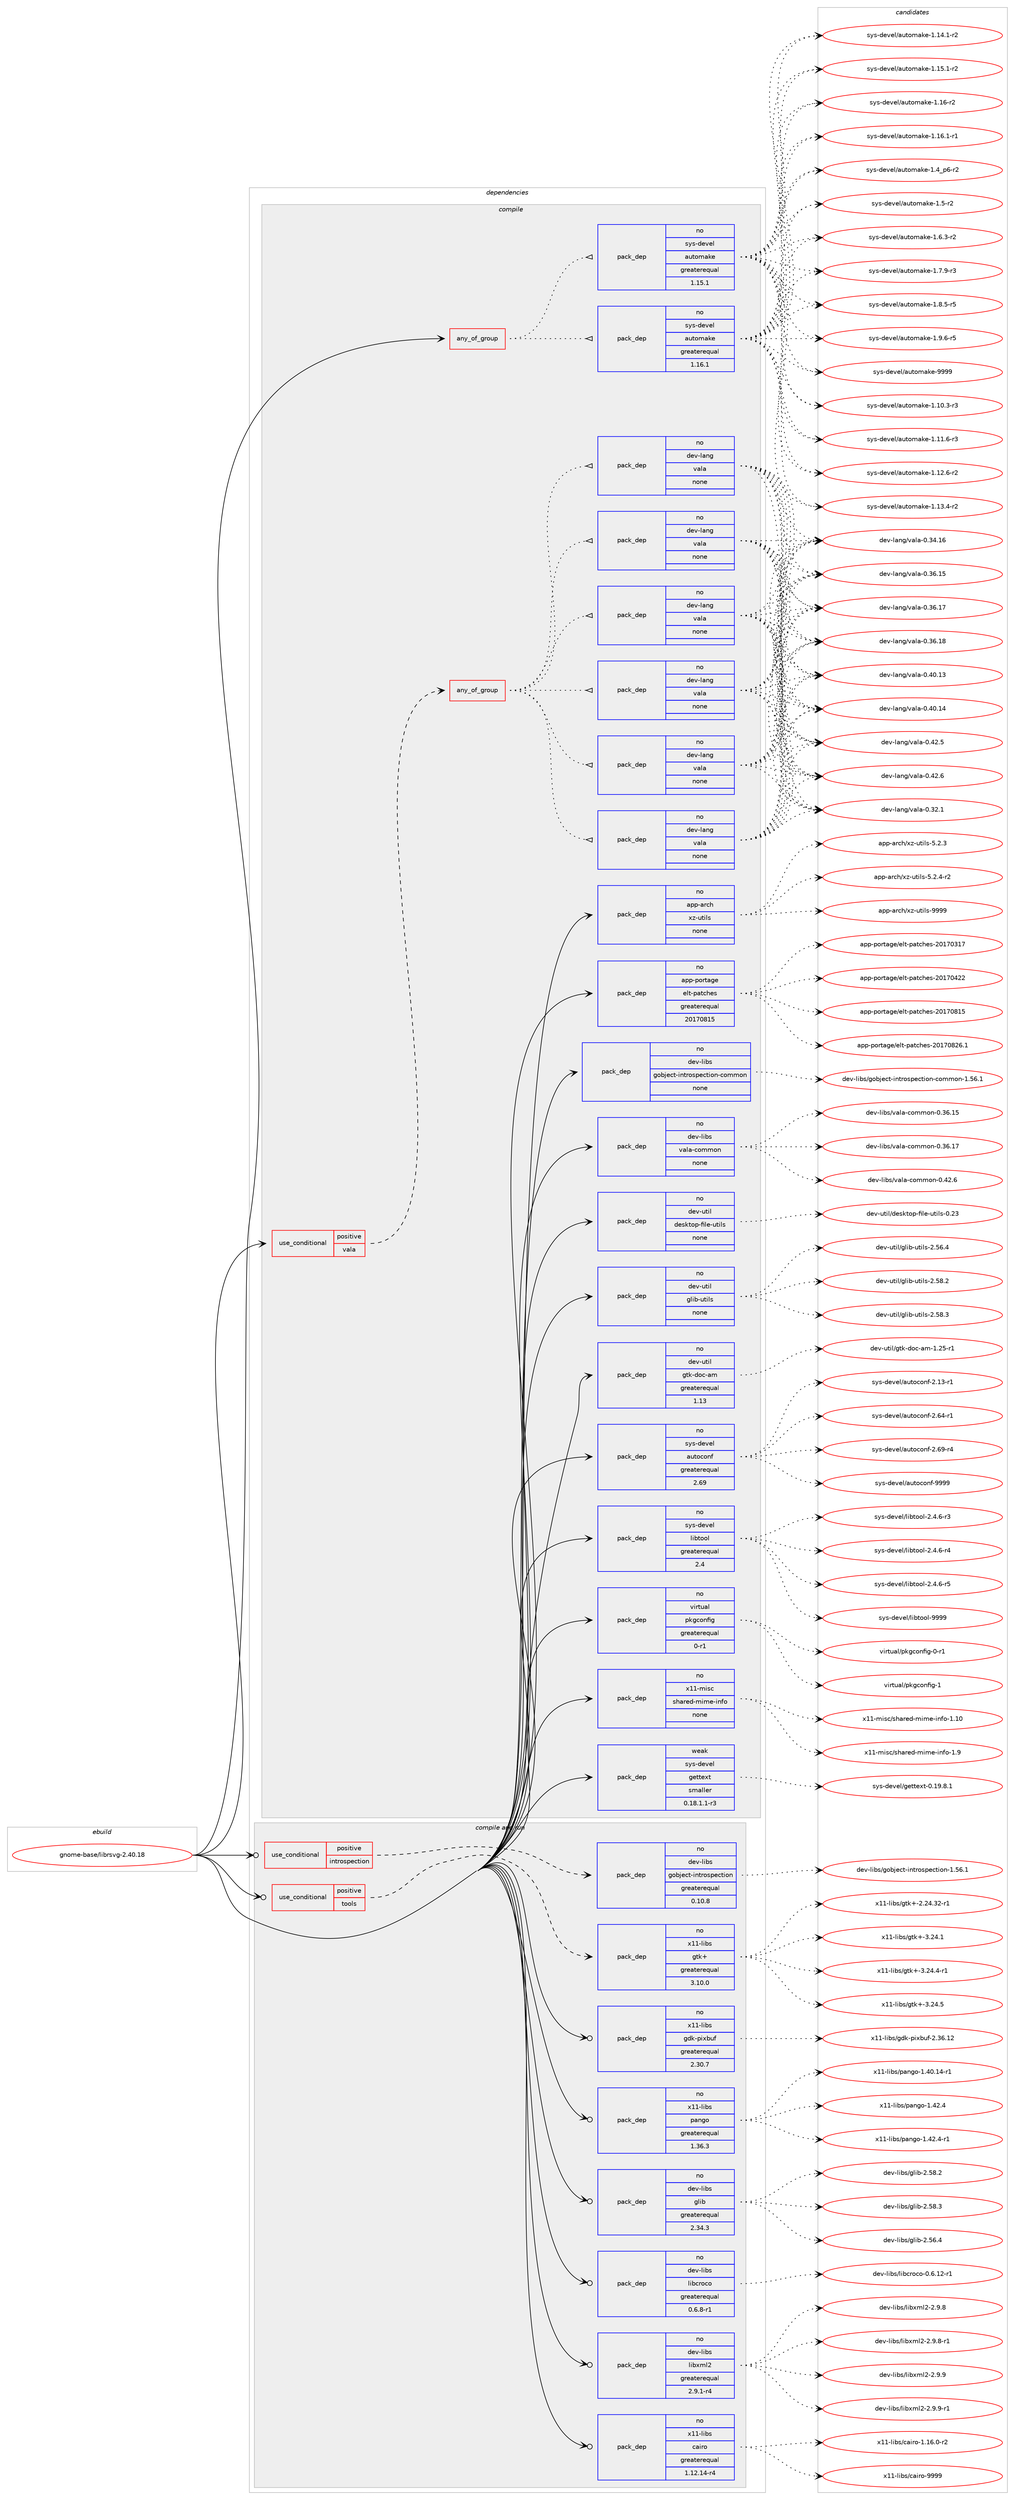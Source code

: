 digraph prolog {

# *************
# Graph options
# *************

newrank=true;
concentrate=true;
compound=true;
graph [rankdir=LR,fontname=Helvetica,fontsize=10,ranksep=1.5];#, ranksep=2.5, nodesep=0.2];
edge  [arrowhead=vee];
node  [fontname=Helvetica,fontsize=10];

# **********
# The ebuild
# **********

subgraph cluster_leftcol {
color=gray;
rank=same;
label=<<i>ebuild</i>>;
id [label="gnome-base/librsvg-2.40.18", color=red, width=4, href="../gnome-base/librsvg-2.40.18.svg"];
}

# ****************
# The dependencies
# ****************

subgraph cluster_midcol {
color=gray;
label=<<i>dependencies</i>>;
subgraph cluster_compile {
fillcolor="#eeeeee";
style=filled;
label=<<i>compile</i>>;
subgraph any23556 {
dependency1564795 [label=<<TABLE BORDER="0" CELLBORDER="1" CELLSPACING="0" CELLPADDING="4"><TR><TD CELLPADDING="10">any_of_group</TD></TR></TABLE>>, shape=none, color=red];subgraph pack1112927 {
dependency1564796 [label=<<TABLE BORDER="0" CELLBORDER="1" CELLSPACING="0" CELLPADDING="4" WIDTH="220"><TR><TD ROWSPAN="6" CELLPADDING="30">pack_dep</TD></TR><TR><TD WIDTH="110">no</TD></TR><TR><TD>sys-devel</TD></TR><TR><TD>automake</TD></TR><TR><TD>greaterequal</TD></TR><TR><TD>1.16.1</TD></TR></TABLE>>, shape=none, color=blue];
}
dependency1564795:e -> dependency1564796:w [weight=20,style="dotted",arrowhead="oinv"];
subgraph pack1112928 {
dependency1564797 [label=<<TABLE BORDER="0" CELLBORDER="1" CELLSPACING="0" CELLPADDING="4" WIDTH="220"><TR><TD ROWSPAN="6" CELLPADDING="30">pack_dep</TD></TR><TR><TD WIDTH="110">no</TD></TR><TR><TD>sys-devel</TD></TR><TR><TD>automake</TD></TR><TR><TD>greaterequal</TD></TR><TR><TD>1.15.1</TD></TR></TABLE>>, shape=none, color=blue];
}
dependency1564795:e -> dependency1564797:w [weight=20,style="dotted",arrowhead="oinv"];
}
id:e -> dependency1564795:w [weight=20,style="solid",arrowhead="vee"];
subgraph cond427700 {
dependency1564798 [label=<<TABLE BORDER="0" CELLBORDER="1" CELLSPACING="0" CELLPADDING="4"><TR><TD ROWSPAN="3" CELLPADDING="10">use_conditional</TD></TR><TR><TD>positive</TD></TR><TR><TD>vala</TD></TR></TABLE>>, shape=none, color=red];
subgraph any23557 {
dependency1564799 [label=<<TABLE BORDER="0" CELLBORDER="1" CELLSPACING="0" CELLPADDING="4"><TR><TD CELLPADDING="10">any_of_group</TD></TR></TABLE>>, shape=none, color=red];subgraph pack1112929 {
dependency1564800 [label=<<TABLE BORDER="0" CELLBORDER="1" CELLSPACING="0" CELLPADDING="4" WIDTH="220"><TR><TD ROWSPAN="6" CELLPADDING="30">pack_dep</TD></TR><TR><TD WIDTH="110">no</TD></TR><TR><TD>dev-lang</TD></TR><TR><TD>vala</TD></TR><TR><TD>none</TD></TR><TR><TD></TD></TR></TABLE>>, shape=none, color=blue];
}
dependency1564799:e -> dependency1564800:w [weight=20,style="dotted",arrowhead="oinv"];
subgraph pack1112930 {
dependency1564801 [label=<<TABLE BORDER="0" CELLBORDER="1" CELLSPACING="0" CELLPADDING="4" WIDTH="220"><TR><TD ROWSPAN="6" CELLPADDING="30">pack_dep</TD></TR><TR><TD WIDTH="110">no</TD></TR><TR><TD>dev-lang</TD></TR><TR><TD>vala</TD></TR><TR><TD>none</TD></TR><TR><TD></TD></TR></TABLE>>, shape=none, color=blue];
}
dependency1564799:e -> dependency1564801:w [weight=20,style="dotted",arrowhead="oinv"];
subgraph pack1112931 {
dependency1564802 [label=<<TABLE BORDER="0" CELLBORDER="1" CELLSPACING="0" CELLPADDING="4" WIDTH="220"><TR><TD ROWSPAN="6" CELLPADDING="30">pack_dep</TD></TR><TR><TD WIDTH="110">no</TD></TR><TR><TD>dev-lang</TD></TR><TR><TD>vala</TD></TR><TR><TD>none</TD></TR><TR><TD></TD></TR></TABLE>>, shape=none, color=blue];
}
dependency1564799:e -> dependency1564802:w [weight=20,style="dotted",arrowhead="oinv"];
subgraph pack1112932 {
dependency1564803 [label=<<TABLE BORDER="0" CELLBORDER="1" CELLSPACING="0" CELLPADDING="4" WIDTH="220"><TR><TD ROWSPAN="6" CELLPADDING="30">pack_dep</TD></TR><TR><TD WIDTH="110">no</TD></TR><TR><TD>dev-lang</TD></TR><TR><TD>vala</TD></TR><TR><TD>none</TD></TR><TR><TD></TD></TR></TABLE>>, shape=none, color=blue];
}
dependency1564799:e -> dependency1564803:w [weight=20,style="dotted",arrowhead="oinv"];
subgraph pack1112933 {
dependency1564804 [label=<<TABLE BORDER="0" CELLBORDER="1" CELLSPACING="0" CELLPADDING="4" WIDTH="220"><TR><TD ROWSPAN="6" CELLPADDING="30">pack_dep</TD></TR><TR><TD WIDTH="110">no</TD></TR><TR><TD>dev-lang</TD></TR><TR><TD>vala</TD></TR><TR><TD>none</TD></TR><TR><TD></TD></TR></TABLE>>, shape=none, color=blue];
}
dependency1564799:e -> dependency1564804:w [weight=20,style="dotted",arrowhead="oinv"];
subgraph pack1112934 {
dependency1564805 [label=<<TABLE BORDER="0" CELLBORDER="1" CELLSPACING="0" CELLPADDING="4" WIDTH="220"><TR><TD ROWSPAN="6" CELLPADDING="30">pack_dep</TD></TR><TR><TD WIDTH="110">no</TD></TR><TR><TD>dev-lang</TD></TR><TR><TD>vala</TD></TR><TR><TD>none</TD></TR><TR><TD></TD></TR></TABLE>>, shape=none, color=blue];
}
dependency1564799:e -> dependency1564805:w [weight=20,style="dotted",arrowhead="oinv"];
}
dependency1564798:e -> dependency1564799:w [weight=20,style="dashed",arrowhead="vee"];
}
id:e -> dependency1564798:w [weight=20,style="solid",arrowhead="vee"];
subgraph pack1112935 {
dependency1564806 [label=<<TABLE BORDER="0" CELLBORDER="1" CELLSPACING="0" CELLPADDING="4" WIDTH="220"><TR><TD ROWSPAN="6" CELLPADDING="30">pack_dep</TD></TR><TR><TD WIDTH="110">no</TD></TR><TR><TD>app-arch</TD></TR><TR><TD>xz-utils</TD></TR><TR><TD>none</TD></TR><TR><TD></TD></TR></TABLE>>, shape=none, color=blue];
}
id:e -> dependency1564806:w [weight=20,style="solid",arrowhead="vee"];
subgraph pack1112936 {
dependency1564807 [label=<<TABLE BORDER="0" CELLBORDER="1" CELLSPACING="0" CELLPADDING="4" WIDTH="220"><TR><TD ROWSPAN="6" CELLPADDING="30">pack_dep</TD></TR><TR><TD WIDTH="110">no</TD></TR><TR><TD>app-portage</TD></TR><TR><TD>elt-patches</TD></TR><TR><TD>greaterequal</TD></TR><TR><TD>20170815</TD></TR></TABLE>>, shape=none, color=blue];
}
id:e -> dependency1564807:w [weight=20,style="solid",arrowhead="vee"];
subgraph pack1112937 {
dependency1564808 [label=<<TABLE BORDER="0" CELLBORDER="1" CELLSPACING="0" CELLPADDING="4" WIDTH="220"><TR><TD ROWSPAN="6" CELLPADDING="30">pack_dep</TD></TR><TR><TD WIDTH="110">no</TD></TR><TR><TD>dev-libs</TD></TR><TR><TD>gobject-introspection-common</TD></TR><TR><TD>none</TD></TR><TR><TD></TD></TR></TABLE>>, shape=none, color=blue];
}
id:e -> dependency1564808:w [weight=20,style="solid",arrowhead="vee"];
subgraph pack1112938 {
dependency1564809 [label=<<TABLE BORDER="0" CELLBORDER="1" CELLSPACING="0" CELLPADDING="4" WIDTH="220"><TR><TD ROWSPAN="6" CELLPADDING="30">pack_dep</TD></TR><TR><TD WIDTH="110">no</TD></TR><TR><TD>dev-libs</TD></TR><TR><TD>vala-common</TD></TR><TR><TD>none</TD></TR><TR><TD></TD></TR></TABLE>>, shape=none, color=blue];
}
id:e -> dependency1564809:w [weight=20,style="solid",arrowhead="vee"];
subgraph pack1112939 {
dependency1564810 [label=<<TABLE BORDER="0" CELLBORDER="1" CELLSPACING="0" CELLPADDING="4" WIDTH="220"><TR><TD ROWSPAN="6" CELLPADDING="30">pack_dep</TD></TR><TR><TD WIDTH="110">no</TD></TR><TR><TD>dev-util</TD></TR><TR><TD>desktop-file-utils</TD></TR><TR><TD>none</TD></TR><TR><TD></TD></TR></TABLE>>, shape=none, color=blue];
}
id:e -> dependency1564810:w [weight=20,style="solid",arrowhead="vee"];
subgraph pack1112940 {
dependency1564811 [label=<<TABLE BORDER="0" CELLBORDER="1" CELLSPACING="0" CELLPADDING="4" WIDTH="220"><TR><TD ROWSPAN="6" CELLPADDING="30">pack_dep</TD></TR><TR><TD WIDTH="110">no</TD></TR><TR><TD>dev-util</TD></TR><TR><TD>glib-utils</TD></TR><TR><TD>none</TD></TR><TR><TD></TD></TR></TABLE>>, shape=none, color=blue];
}
id:e -> dependency1564811:w [weight=20,style="solid",arrowhead="vee"];
subgraph pack1112941 {
dependency1564812 [label=<<TABLE BORDER="0" CELLBORDER="1" CELLSPACING="0" CELLPADDING="4" WIDTH="220"><TR><TD ROWSPAN="6" CELLPADDING="30">pack_dep</TD></TR><TR><TD WIDTH="110">no</TD></TR><TR><TD>dev-util</TD></TR><TR><TD>gtk-doc-am</TD></TR><TR><TD>greaterequal</TD></TR><TR><TD>1.13</TD></TR></TABLE>>, shape=none, color=blue];
}
id:e -> dependency1564812:w [weight=20,style="solid",arrowhead="vee"];
subgraph pack1112942 {
dependency1564813 [label=<<TABLE BORDER="0" CELLBORDER="1" CELLSPACING="0" CELLPADDING="4" WIDTH="220"><TR><TD ROWSPAN="6" CELLPADDING="30">pack_dep</TD></TR><TR><TD WIDTH="110">no</TD></TR><TR><TD>sys-devel</TD></TR><TR><TD>autoconf</TD></TR><TR><TD>greaterequal</TD></TR><TR><TD>2.69</TD></TR></TABLE>>, shape=none, color=blue];
}
id:e -> dependency1564813:w [weight=20,style="solid",arrowhead="vee"];
subgraph pack1112943 {
dependency1564814 [label=<<TABLE BORDER="0" CELLBORDER="1" CELLSPACING="0" CELLPADDING="4" WIDTH="220"><TR><TD ROWSPAN="6" CELLPADDING="30">pack_dep</TD></TR><TR><TD WIDTH="110">no</TD></TR><TR><TD>sys-devel</TD></TR><TR><TD>libtool</TD></TR><TR><TD>greaterequal</TD></TR><TR><TD>2.4</TD></TR></TABLE>>, shape=none, color=blue];
}
id:e -> dependency1564814:w [weight=20,style="solid",arrowhead="vee"];
subgraph pack1112944 {
dependency1564815 [label=<<TABLE BORDER="0" CELLBORDER="1" CELLSPACING="0" CELLPADDING="4" WIDTH="220"><TR><TD ROWSPAN="6" CELLPADDING="30">pack_dep</TD></TR><TR><TD WIDTH="110">no</TD></TR><TR><TD>virtual</TD></TR><TR><TD>pkgconfig</TD></TR><TR><TD>greaterequal</TD></TR><TR><TD>0-r1</TD></TR></TABLE>>, shape=none, color=blue];
}
id:e -> dependency1564815:w [weight=20,style="solid",arrowhead="vee"];
subgraph pack1112945 {
dependency1564816 [label=<<TABLE BORDER="0" CELLBORDER="1" CELLSPACING="0" CELLPADDING="4" WIDTH="220"><TR><TD ROWSPAN="6" CELLPADDING="30">pack_dep</TD></TR><TR><TD WIDTH="110">no</TD></TR><TR><TD>x11-misc</TD></TR><TR><TD>shared-mime-info</TD></TR><TR><TD>none</TD></TR><TR><TD></TD></TR></TABLE>>, shape=none, color=blue];
}
id:e -> dependency1564816:w [weight=20,style="solid",arrowhead="vee"];
subgraph pack1112946 {
dependency1564817 [label=<<TABLE BORDER="0" CELLBORDER="1" CELLSPACING="0" CELLPADDING="4" WIDTH="220"><TR><TD ROWSPAN="6" CELLPADDING="30">pack_dep</TD></TR><TR><TD WIDTH="110">weak</TD></TR><TR><TD>sys-devel</TD></TR><TR><TD>gettext</TD></TR><TR><TD>smaller</TD></TR><TR><TD>0.18.1.1-r3</TD></TR></TABLE>>, shape=none, color=blue];
}
id:e -> dependency1564817:w [weight=20,style="solid",arrowhead="vee"];
}
subgraph cluster_compileandrun {
fillcolor="#eeeeee";
style=filled;
label=<<i>compile and run</i>>;
subgraph cond427701 {
dependency1564818 [label=<<TABLE BORDER="0" CELLBORDER="1" CELLSPACING="0" CELLPADDING="4"><TR><TD ROWSPAN="3" CELLPADDING="10">use_conditional</TD></TR><TR><TD>positive</TD></TR><TR><TD>introspection</TD></TR></TABLE>>, shape=none, color=red];
subgraph pack1112947 {
dependency1564819 [label=<<TABLE BORDER="0" CELLBORDER="1" CELLSPACING="0" CELLPADDING="4" WIDTH="220"><TR><TD ROWSPAN="6" CELLPADDING="30">pack_dep</TD></TR><TR><TD WIDTH="110">no</TD></TR><TR><TD>dev-libs</TD></TR><TR><TD>gobject-introspection</TD></TR><TR><TD>greaterequal</TD></TR><TR><TD>0.10.8</TD></TR></TABLE>>, shape=none, color=blue];
}
dependency1564818:e -> dependency1564819:w [weight=20,style="dashed",arrowhead="vee"];
}
id:e -> dependency1564818:w [weight=20,style="solid",arrowhead="odotvee"];
subgraph cond427702 {
dependency1564820 [label=<<TABLE BORDER="0" CELLBORDER="1" CELLSPACING="0" CELLPADDING="4"><TR><TD ROWSPAN="3" CELLPADDING="10">use_conditional</TD></TR><TR><TD>positive</TD></TR><TR><TD>tools</TD></TR></TABLE>>, shape=none, color=red];
subgraph pack1112948 {
dependency1564821 [label=<<TABLE BORDER="0" CELLBORDER="1" CELLSPACING="0" CELLPADDING="4" WIDTH="220"><TR><TD ROWSPAN="6" CELLPADDING="30">pack_dep</TD></TR><TR><TD WIDTH="110">no</TD></TR><TR><TD>x11-libs</TD></TR><TR><TD>gtk+</TD></TR><TR><TD>greaterequal</TD></TR><TR><TD>3.10.0</TD></TR></TABLE>>, shape=none, color=blue];
}
dependency1564820:e -> dependency1564821:w [weight=20,style="dashed",arrowhead="vee"];
}
id:e -> dependency1564820:w [weight=20,style="solid",arrowhead="odotvee"];
subgraph pack1112949 {
dependency1564822 [label=<<TABLE BORDER="0" CELLBORDER="1" CELLSPACING="0" CELLPADDING="4" WIDTH="220"><TR><TD ROWSPAN="6" CELLPADDING="30">pack_dep</TD></TR><TR><TD WIDTH="110">no</TD></TR><TR><TD>dev-libs</TD></TR><TR><TD>glib</TD></TR><TR><TD>greaterequal</TD></TR><TR><TD>2.34.3</TD></TR></TABLE>>, shape=none, color=blue];
}
id:e -> dependency1564822:w [weight=20,style="solid",arrowhead="odotvee"];
subgraph pack1112950 {
dependency1564823 [label=<<TABLE BORDER="0" CELLBORDER="1" CELLSPACING="0" CELLPADDING="4" WIDTH="220"><TR><TD ROWSPAN="6" CELLPADDING="30">pack_dep</TD></TR><TR><TD WIDTH="110">no</TD></TR><TR><TD>dev-libs</TD></TR><TR><TD>libcroco</TD></TR><TR><TD>greaterequal</TD></TR><TR><TD>0.6.8-r1</TD></TR></TABLE>>, shape=none, color=blue];
}
id:e -> dependency1564823:w [weight=20,style="solid",arrowhead="odotvee"];
subgraph pack1112951 {
dependency1564824 [label=<<TABLE BORDER="0" CELLBORDER="1" CELLSPACING="0" CELLPADDING="4" WIDTH="220"><TR><TD ROWSPAN="6" CELLPADDING="30">pack_dep</TD></TR><TR><TD WIDTH="110">no</TD></TR><TR><TD>dev-libs</TD></TR><TR><TD>libxml2</TD></TR><TR><TD>greaterequal</TD></TR><TR><TD>2.9.1-r4</TD></TR></TABLE>>, shape=none, color=blue];
}
id:e -> dependency1564824:w [weight=20,style="solid",arrowhead="odotvee"];
subgraph pack1112952 {
dependency1564825 [label=<<TABLE BORDER="0" CELLBORDER="1" CELLSPACING="0" CELLPADDING="4" WIDTH="220"><TR><TD ROWSPAN="6" CELLPADDING="30">pack_dep</TD></TR><TR><TD WIDTH="110">no</TD></TR><TR><TD>x11-libs</TD></TR><TR><TD>cairo</TD></TR><TR><TD>greaterequal</TD></TR><TR><TD>1.12.14-r4</TD></TR></TABLE>>, shape=none, color=blue];
}
id:e -> dependency1564825:w [weight=20,style="solid",arrowhead="odotvee"];
subgraph pack1112953 {
dependency1564826 [label=<<TABLE BORDER="0" CELLBORDER="1" CELLSPACING="0" CELLPADDING="4" WIDTH="220"><TR><TD ROWSPAN="6" CELLPADDING="30">pack_dep</TD></TR><TR><TD WIDTH="110">no</TD></TR><TR><TD>x11-libs</TD></TR><TR><TD>gdk-pixbuf</TD></TR><TR><TD>greaterequal</TD></TR><TR><TD>2.30.7</TD></TR></TABLE>>, shape=none, color=blue];
}
id:e -> dependency1564826:w [weight=20,style="solid",arrowhead="odotvee"];
subgraph pack1112954 {
dependency1564827 [label=<<TABLE BORDER="0" CELLBORDER="1" CELLSPACING="0" CELLPADDING="4" WIDTH="220"><TR><TD ROWSPAN="6" CELLPADDING="30">pack_dep</TD></TR><TR><TD WIDTH="110">no</TD></TR><TR><TD>x11-libs</TD></TR><TR><TD>pango</TD></TR><TR><TD>greaterequal</TD></TR><TR><TD>1.36.3</TD></TR></TABLE>>, shape=none, color=blue];
}
id:e -> dependency1564827:w [weight=20,style="solid",arrowhead="odotvee"];
}
subgraph cluster_run {
fillcolor="#eeeeee";
style=filled;
label=<<i>run</i>>;
}
}

# **************
# The candidates
# **************

subgraph cluster_choices {
rank=same;
color=gray;
label=<<i>candidates</i>>;

subgraph choice1112927 {
color=black;
nodesep=1;
choice11512111545100101118101108479711711611110997107101454946494846514511451 [label="sys-devel/automake-1.10.3-r3", color=red, width=4,href="../sys-devel/automake-1.10.3-r3.svg"];
choice11512111545100101118101108479711711611110997107101454946494946544511451 [label="sys-devel/automake-1.11.6-r3", color=red, width=4,href="../sys-devel/automake-1.11.6-r3.svg"];
choice11512111545100101118101108479711711611110997107101454946495046544511450 [label="sys-devel/automake-1.12.6-r2", color=red, width=4,href="../sys-devel/automake-1.12.6-r2.svg"];
choice11512111545100101118101108479711711611110997107101454946495146524511450 [label="sys-devel/automake-1.13.4-r2", color=red, width=4,href="../sys-devel/automake-1.13.4-r2.svg"];
choice11512111545100101118101108479711711611110997107101454946495246494511450 [label="sys-devel/automake-1.14.1-r2", color=red, width=4,href="../sys-devel/automake-1.14.1-r2.svg"];
choice11512111545100101118101108479711711611110997107101454946495346494511450 [label="sys-devel/automake-1.15.1-r2", color=red, width=4,href="../sys-devel/automake-1.15.1-r2.svg"];
choice1151211154510010111810110847971171161111099710710145494649544511450 [label="sys-devel/automake-1.16-r2", color=red, width=4,href="../sys-devel/automake-1.16-r2.svg"];
choice11512111545100101118101108479711711611110997107101454946495446494511449 [label="sys-devel/automake-1.16.1-r1", color=red, width=4,href="../sys-devel/automake-1.16.1-r1.svg"];
choice115121115451001011181011084797117116111109971071014549465295112544511450 [label="sys-devel/automake-1.4_p6-r2", color=red, width=4,href="../sys-devel/automake-1.4_p6-r2.svg"];
choice11512111545100101118101108479711711611110997107101454946534511450 [label="sys-devel/automake-1.5-r2", color=red, width=4,href="../sys-devel/automake-1.5-r2.svg"];
choice115121115451001011181011084797117116111109971071014549465446514511450 [label="sys-devel/automake-1.6.3-r2", color=red, width=4,href="../sys-devel/automake-1.6.3-r2.svg"];
choice115121115451001011181011084797117116111109971071014549465546574511451 [label="sys-devel/automake-1.7.9-r3", color=red, width=4,href="../sys-devel/automake-1.7.9-r3.svg"];
choice115121115451001011181011084797117116111109971071014549465646534511453 [label="sys-devel/automake-1.8.5-r5", color=red, width=4,href="../sys-devel/automake-1.8.5-r5.svg"];
choice115121115451001011181011084797117116111109971071014549465746544511453 [label="sys-devel/automake-1.9.6-r5", color=red, width=4,href="../sys-devel/automake-1.9.6-r5.svg"];
choice115121115451001011181011084797117116111109971071014557575757 [label="sys-devel/automake-9999", color=red, width=4,href="../sys-devel/automake-9999.svg"];
dependency1564796:e -> choice11512111545100101118101108479711711611110997107101454946494846514511451:w [style=dotted,weight="100"];
dependency1564796:e -> choice11512111545100101118101108479711711611110997107101454946494946544511451:w [style=dotted,weight="100"];
dependency1564796:e -> choice11512111545100101118101108479711711611110997107101454946495046544511450:w [style=dotted,weight="100"];
dependency1564796:e -> choice11512111545100101118101108479711711611110997107101454946495146524511450:w [style=dotted,weight="100"];
dependency1564796:e -> choice11512111545100101118101108479711711611110997107101454946495246494511450:w [style=dotted,weight="100"];
dependency1564796:e -> choice11512111545100101118101108479711711611110997107101454946495346494511450:w [style=dotted,weight="100"];
dependency1564796:e -> choice1151211154510010111810110847971171161111099710710145494649544511450:w [style=dotted,weight="100"];
dependency1564796:e -> choice11512111545100101118101108479711711611110997107101454946495446494511449:w [style=dotted,weight="100"];
dependency1564796:e -> choice115121115451001011181011084797117116111109971071014549465295112544511450:w [style=dotted,weight="100"];
dependency1564796:e -> choice11512111545100101118101108479711711611110997107101454946534511450:w [style=dotted,weight="100"];
dependency1564796:e -> choice115121115451001011181011084797117116111109971071014549465446514511450:w [style=dotted,weight="100"];
dependency1564796:e -> choice115121115451001011181011084797117116111109971071014549465546574511451:w [style=dotted,weight="100"];
dependency1564796:e -> choice115121115451001011181011084797117116111109971071014549465646534511453:w [style=dotted,weight="100"];
dependency1564796:e -> choice115121115451001011181011084797117116111109971071014549465746544511453:w [style=dotted,weight="100"];
dependency1564796:e -> choice115121115451001011181011084797117116111109971071014557575757:w [style=dotted,weight="100"];
}
subgraph choice1112928 {
color=black;
nodesep=1;
choice11512111545100101118101108479711711611110997107101454946494846514511451 [label="sys-devel/automake-1.10.3-r3", color=red, width=4,href="../sys-devel/automake-1.10.3-r3.svg"];
choice11512111545100101118101108479711711611110997107101454946494946544511451 [label="sys-devel/automake-1.11.6-r3", color=red, width=4,href="../sys-devel/automake-1.11.6-r3.svg"];
choice11512111545100101118101108479711711611110997107101454946495046544511450 [label="sys-devel/automake-1.12.6-r2", color=red, width=4,href="../sys-devel/automake-1.12.6-r2.svg"];
choice11512111545100101118101108479711711611110997107101454946495146524511450 [label="sys-devel/automake-1.13.4-r2", color=red, width=4,href="../sys-devel/automake-1.13.4-r2.svg"];
choice11512111545100101118101108479711711611110997107101454946495246494511450 [label="sys-devel/automake-1.14.1-r2", color=red, width=4,href="../sys-devel/automake-1.14.1-r2.svg"];
choice11512111545100101118101108479711711611110997107101454946495346494511450 [label="sys-devel/automake-1.15.1-r2", color=red, width=4,href="../sys-devel/automake-1.15.1-r2.svg"];
choice1151211154510010111810110847971171161111099710710145494649544511450 [label="sys-devel/automake-1.16-r2", color=red, width=4,href="../sys-devel/automake-1.16-r2.svg"];
choice11512111545100101118101108479711711611110997107101454946495446494511449 [label="sys-devel/automake-1.16.1-r1", color=red, width=4,href="../sys-devel/automake-1.16.1-r1.svg"];
choice115121115451001011181011084797117116111109971071014549465295112544511450 [label="sys-devel/automake-1.4_p6-r2", color=red, width=4,href="../sys-devel/automake-1.4_p6-r2.svg"];
choice11512111545100101118101108479711711611110997107101454946534511450 [label="sys-devel/automake-1.5-r2", color=red, width=4,href="../sys-devel/automake-1.5-r2.svg"];
choice115121115451001011181011084797117116111109971071014549465446514511450 [label="sys-devel/automake-1.6.3-r2", color=red, width=4,href="../sys-devel/automake-1.6.3-r2.svg"];
choice115121115451001011181011084797117116111109971071014549465546574511451 [label="sys-devel/automake-1.7.9-r3", color=red, width=4,href="../sys-devel/automake-1.7.9-r3.svg"];
choice115121115451001011181011084797117116111109971071014549465646534511453 [label="sys-devel/automake-1.8.5-r5", color=red, width=4,href="../sys-devel/automake-1.8.5-r5.svg"];
choice115121115451001011181011084797117116111109971071014549465746544511453 [label="sys-devel/automake-1.9.6-r5", color=red, width=4,href="../sys-devel/automake-1.9.6-r5.svg"];
choice115121115451001011181011084797117116111109971071014557575757 [label="sys-devel/automake-9999", color=red, width=4,href="../sys-devel/automake-9999.svg"];
dependency1564797:e -> choice11512111545100101118101108479711711611110997107101454946494846514511451:w [style=dotted,weight="100"];
dependency1564797:e -> choice11512111545100101118101108479711711611110997107101454946494946544511451:w [style=dotted,weight="100"];
dependency1564797:e -> choice11512111545100101118101108479711711611110997107101454946495046544511450:w [style=dotted,weight="100"];
dependency1564797:e -> choice11512111545100101118101108479711711611110997107101454946495146524511450:w [style=dotted,weight="100"];
dependency1564797:e -> choice11512111545100101118101108479711711611110997107101454946495246494511450:w [style=dotted,weight="100"];
dependency1564797:e -> choice11512111545100101118101108479711711611110997107101454946495346494511450:w [style=dotted,weight="100"];
dependency1564797:e -> choice1151211154510010111810110847971171161111099710710145494649544511450:w [style=dotted,weight="100"];
dependency1564797:e -> choice11512111545100101118101108479711711611110997107101454946495446494511449:w [style=dotted,weight="100"];
dependency1564797:e -> choice115121115451001011181011084797117116111109971071014549465295112544511450:w [style=dotted,weight="100"];
dependency1564797:e -> choice11512111545100101118101108479711711611110997107101454946534511450:w [style=dotted,weight="100"];
dependency1564797:e -> choice115121115451001011181011084797117116111109971071014549465446514511450:w [style=dotted,weight="100"];
dependency1564797:e -> choice115121115451001011181011084797117116111109971071014549465546574511451:w [style=dotted,weight="100"];
dependency1564797:e -> choice115121115451001011181011084797117116111109971071014549465646534511453:w [style=dotted,weight="100"];
dependency1564797:e -> choice115121115451001011181011084797117116111109971071014549465746544511453:w [style=dotted,weight="100"];
dependency1564797:e -> choice115121115451001011181011084797117116111109971071014557575757:w [style=dotted,weight="100"];
}
subgraph choice1112929 {
color=black;
nodesep=1;
choice100101118451089711010347118971089745484651504649 [label="dev-lang/vala-0.32.1", color=red, width=4,href="../dev-lang/vala-0.32.1.svg"];
choice10010111845108971101034711897108974548465152464954 [label="dev-lang/vala-0.34.16", color=red, width=4,href="../dev-lang/vala-0.34.16.svg"];
choice10010111845108971101034711897108974548465154464953 [label="dev-lang/vala-0.36.15", color=red, width=4,href="../dev-lang/vala-0.36.15.svg"];
choice10010111845108971101034711897108974548465154464955 [label="dev-lang/vala-0.36.17", color=red, width=4,href="../dev-lang/vala-0.36.17.svg"];
choice10010111845108971101034711897108974548465154464956 [label="dev-lang/vala-0.36.18", color=red, width=4,href="../dev-lang/vala-0.36.18.svg"];
choice10010111845108971101034711897108974548465248464951 [label="dev-lang/vala-0.40.13", color=red, width=4,href="../dev-lang/vala-0.40.13.svg"];
choice10010111845108971101034711897108974548465248464952 [label="dev-lang/vala-0.40.14", color=red, width=4,href="../dev-lang/vala-0.40.14.svg"];
choice100101118451089711010347118971089745484652504653 [label="dev-lang/vala-0.42.5", color=red, width=4,href="../dev-lang/vala-0.42.5.svg"];
choice100101118451089711010347118971089745484652504654 [label="dev-lang/vala-0.42.6", color=red, width=4,href="../dev-lang/vala-0.42.6.svg"];
dependency1564800:e -> choice100101118451089711010347118971089745484651504649:w [style=dotted,weight="100"];
dependency1564800:e -> choice10010111845108971101034711897108974548465152464954:w [style=dotted,weight="100"];
dependency1564800:e -> choice10010111845108971101034711897108974548465154464953:w [style=dotted,weight="100"];
dependency1564800:e -> choice10010111845108971101034711897108974548465154464955:w [style=dotted,weight="100"];
dependency1564800:e -> choice10010111845108971101034711897108974548465154464956:w [style=dotted,weight="100"];
dependency1564800:e -> choice10010111845108971101034711897108974548465248464951:w [style=dotted,weight="100"];
dependency1564800:e -> choice10010111845108971101034711897108974548465248464952:w [style=dotted,weight="100"];
dependency1564800:e -> choice100101118451089711010347118971089745484652504653:w [style=dotted,weight="100"];
dependency1564800:e -> choice100101118451089711010347118971089745484652504654:w [style=dotted,weight="100"];
}
subgraph choice1112930 {
color=black;
nodesep=1;
choice100101118451089711010347118971089745484651504649 [label="dev-lang/vala-0.32.1", color=red, width=4,href="../dev-lang/vala-0.32.1.svg"];
choice10010111845108971101034711897108974548465152464954 [label="dev-lang/vala-0.34.16", color=red, width=4,href="../dev-lang/vala-0.34.16.svg"];
choice10010111845108971101034711897108974548465154464953 [label="dev-lang/vala-0.36.15", color=red, width=4,href="../dev-lang/vala-0.36.15.svg"];
choice10010111845108971101034711897108974548465154464955 [label="dev-lang/vala-0.36.17", color=red, width=4,href="../dev-lang/vala-0.36.17.svg"];
choice10010111845108971101034711897108974548465154464956 [label="dev-lang/vala-0.36.18", color=red, width=4,href="../dev-lang/vala-0.36.18.svg"];
choice10010111845108971101034711897108974548465248464951 [label="dev-lang/vala-0.40.13", color=red, width=4,href="../dev-lang/vala-0.40.13.svg"];
choice10010111845108971101034711897108974548465248464952 [label="dev-lang/vala-0.40.14", color=red, width=4,href="../dev-lang/vala-0.40.14.svg"];
choice100101118451089711010347118971089745484652504653 [label="dev-lang/vala-0.42.5", color=red, width=4,href="../dev-lang/vala-0.42.5.svg"];
choice100101118451089711010347118971089745484652504654 [label="dev-lang/vala-0.42.6", color=red, width=4,href="../dev-lang/vala-0.42.6.svg"];
dependency1564801:e -> choice100101118451089711010347118971089745484651504649:w [style=dotted,weight="100"];
dependency1564801:e -> choice10010111845108971101034711897108974548465152464954:w [style=dotted,weight="100"];
dependency1564801:e -> choice10010111845108971101034711897108974548465154464953:w [style=dotted,weight="100"];
dependency1564801:e -> choice10010111845108971101034711897108974548465154464955:w [style=dotted,weight="100"];
dependency1564801:e -> choice10010111845108971101034711897108974548465154464956:w [style=dotted,weight="100"];
dependency1564801:e -> choice10010111845108971101034711897108974548465248464951:w [style=dotted,weight="100"];
dependency1564801:e -> choice10010111845108971101034711897108974548465248464952:w [style=dotted,weight="100"];
dependency1564801:e -> choice100101118451089711010347118971089745484652504653:w [style=dotted,weight="100"];
dependency1564801:e -> choice100101118451089711010347118971089745484652504654:w [style=dotted,weight="100"];
}
subgraph choice1112931 {
color=black;
nodesep=1;
choice100101118451089711010347118971089745484651504649 [label="dev-lang/vala-0.32.1", color=red, width=4,href="../dev-lang/vala-0.32.1.svg"];
choice10010111845108971101034711897108974548465152464954 [label="dev-lang/vala-0.34.16", color=red, width=4,href="../dev-lang/vala-0.34.16.svg"];
choice10010111845108971101034711897108974548465154464953 [label="dev-lang/vala-0.36.15", color=red, width=4,href="../dev-lang/vala-0.36.15.svg"];
choice10010111845108971101034711897108974548465154464955 [label="dev-lang/vala-0.36.17", color=red, width=4,href="../dev-lang/vala-0.36.17.svg"];
choice10010111845108971101034711897108974548465154464956 [label="dev-lang/vala-0.36.18", color=red, width=4,href="../dev-lang/vala-0.36.18.svg"];
choice10010111845108971101034711897108974548465248464951 [label="dev-lang/vala-0.40.13", color=red, width=4,href="../dev-lang/vala-0.40.13.svg"];
choice10010111845108971101034711897108974548465248464952 [label="dev-lang/vala-0.40.14", color=red, width=4,href="../dev-lang/vala-0.40.14.svg"];
choice100101118451089711010347118971089745484652504653 [label="dev-lang/vala-0.42.5", color=red, width=4,href="../dev-lang/vala-0.42.5.svg"];
choice100101118451089711010347118971089745484652504654 [label="dev-lang/vala-0.42.6", color=red, width=4,href="../dev-lang/vala-0.42.6.svg"];
dependency1564802:e -> choice100101118451089711010347118971089745484651504649:w [style=dotted,weight="100"];
dependency1564802:e -> choice10010111845108971101034711897108974548465152464954:w [style=dotted,weight="100"];
dependency1564802:e -> choice10010111845108971101034711897108974548465154464953:w [style=dotted,weight="100"];
dependency1564802:e -> choice10010111845108971101034711897108974548465154464955:w [style=dotted,weight="100"];
dependency1564802:e -> choice10010111845108971101034711897108974548465154464956:w [style=dotted,weight="100"];
dependency1564802:e -> choice10010111845108971101034711897108974548465248464951:w [style=dotted,weight="100"];
dependency1564802:e -> choice10010111845108971101034711897108974548465248464952:w [style=dotted,weight="100"];
dependency1564802:e -> choice100101118451089711010347118971089745484652504653:w [style=dotted,weight="100"];
dependency1564802:e -> choice100101118451089711010347118971089745484652504654:w [style=dotted,weight="100"];
}
subgraph choice1112932 {
color=black;
nodesep=1;
choice100101118451089711010347118971089745484651504649 [label="dev-lang/vala-0.32.1", color=red, width=4,href="../dev-lang/vala-0.32.1.svg"];
choice10010111845108971101034711897108974548465152464954 [label="dev-lang/vala-0.34.16", color=red, width=4,href="../dev-lang/vala-0.34.16.svg"];
choice10010111845108971101034711897108974548465154464953 [label="dev-lang/vala-0.36.15", color=red, width=4,href="../dev-lang/vala-0.36.15.svg"];
choice10010111845108971101034711897108974548465154464955 [label="dev-lang/vala-0.36.17", color=red, width=4,href="../dev-lang/vala-0.36.17.svg"];
choice10010111845108971101034711897108974548465154464956 [label="dev-lang/vala-0.36.18", color=red, width=4,href="../dev-lang/vala-0.36.18.svg"];
choice10010111845108971101034711897108974548465248464951 [label="dev-lang/vala-0.40.13", color=red, width=4,href="../dev-lang/vala-0.40.13.svg"];
choice10010111845108971101034711897108974548465248464952 [label="dev-lang/vala-0.40.14", color=red, width=4,href="../dev-lang/vala-0.40.14.svg"];
choice100101118451089711010347118971089745484652504653 [label="dev-lang/vala-0.42.5", color=red, width=4,href="../dev-lang/vala-0.42.5.svg"];
choice100101118451089711010347118971089745484652504654 [label="dev-lang/vala-0.42.6", color=red, width=4,href="../dev-lang/vala-0.42.6.svg"];
dependency1564803:e -> choice100101118451089711010347118971089745484651504649:w [style=dotted,weight="100"];
dependency1564803:e -> choice10010111845108971101034711897108974548465152464954:w [style=dotted,weight="100"];
dependency1564803:e -> choice10010111845108971101034711897108974548465154464953:w [style=dotted,weight="100"];
dependency1564803:e -> choice10010111845108971101034711897108974548465154464955:w [style=dotted,weight="100"];
dependency1564803:e -> choice10010111845108971101034711897108974548465154464956:w [style=dotted,weight="100"];
dependency1564803:e -> choice10010111845108971101034711897108974548465248464951:w [style=dotted,weight="100"];
dependency1564803:e -> choice10010111845108971101034711897108974548465248464952:w [style=dotted,weight="100"];
dependency1564803:e -> choice100101118451089711010347118971089745484652504653:w [style=dotted,weight="100"];
dependency1564803:e -> choice100101118451089711010347118971089745484652504654:w [style=dotted,weight="100"];
}
subgraph choice1112933 {
color=black;
nodesep=1;
choice100101118451089711010347118971089745484651504649 [label="dev-lang/vala-0.32.1", color=red, width=4,href="../dev-lang/vala-0.32.1.svg"];
choice10010111845108971101034711897108974548465152464954 [label="dev-lang/vala-0.34.16", color=red, width=4,href="../dev-lang/vala-0.34.16.svg"];
choice10010111845108971101034711897108974548465154464953 [label="dev-lang/vala-0.36.15", color=red, width=4,href="../dev-lang/vala-0.36.15.svg"];
choice10010111845108971101034711897108974548465154464955 [label="dev-lang/vala-0.36.17", color=red, width=4,href="../dev-lang/vala-0.36.17.svg"];
choice10010111845108971101034711897108974548465154464956 [label="dev-lang/vala-0.36.18", color=red, width=4,href="../dev-lang/vala-0.36.18.svg"];
choice10010111845108971101034711897108974548465248464951 [label="dev-lang/vala-0.40.13", color=red, width=4,href="../dev-lang/vala-0.40.13.svg"];
choice10010111845108971101034711897108974548465248464952 [label="dev-lang/vala-0.40.14", color=red, width=4,href="../dev-lang/vala-0.40.14.svg"];
choice100101118451089711010347118971089745484652504653 [label="dev-lang/vala-0.42.5", color=red, width=4,href="../dev-lang/vala-0.42.5.svg"];
choice100101118451089711010347118971089745484652504654 [label="dev-lang/vala-0.42.6", color=red, width=4,href="../dev-lang/vala-0.42.6.svg"];
dependency1564804:e -> choice100101118451089711010347118971089745484651504649:w [style=dotted,weight="100"];
dependency1564804:e -> choice10010111845108971101034711897108974548465152464954:w [style=dotted,weight="100"];
dependency1564804:e -> choice10010111845108971101034711897108974548465154464953:w [style=dotted,weight="100"];
dependency1564804:e -> choice10010111845108971101034711897108974548465154464955:w [style=dotted,weight="100"];
dependency1564804:e -> choice10010111845108971101034711897108974548465154464956:w [style=dotted,weight="100"];
dependency1564804:e -> choice10010111845108971101034711897108974548465248464951:w [style=dotted,weight="100"];
dependency1564804:e -> choice10010111845108971101034711897108974548465248464952:w [style=dotted,weight="100"];
dependency1564804:e -> choice100101118451089711010347118971089745484652504653:w [style=dotted,weight="100"];
dependency1564804:e -> choice100101118451089711010347118971089745484652504654:w [style=dotted,weight="100"];
}
subgraph choice1112934 {
color=black;
nodesep=1;
choice100101118451089711010347118971089745484651504649 [label="dev-lang/vala-0.32.1", color=red, width=4,href="../dev-lang/vala-0.32.1.svg"];
choice10010111845108971101034711897108974548465152464954 [label="dev-lang/vala-0.34.16", color=red, width=4,href="../dev-lang/vala-0.34.16.svg"];
choice10010111845108971101034711897108974548465154464953 [label="dev-lang/vala-0.36.15", color=red, width=4,href="../dev-lang/vala-0.36.15.svg"];
choice10010111845108971101034711897108974548465154464955 [label="dev-lang/vala-0.36.17", color=red, width=4,href="../dev-lang/vala-0.36.17.svg"];
choice10010111845108971101034711897108974548465154464956 [label="dev-lang/vala-0.36.18", color=red, width=4,href="../dev-lang/vala-0.36.18.svg"];
choice10010111845108971101034711897108974548465248464951 [label="dev-lang/vala-0.40.13", color=red, width=4,href="../dev-lang/vala-0.40.13.svg"];
choice10010111845108971101034711897108974548465248464952 [label="dev-lang/vala-0.40.14", color=red, width=4,href="../dev-lang/vala-0.40.14.svg"];
choice100101118451089711010347118971089745484652504653 [label="dev-lang/vala-0.42.5", color=red, width=4,href="../dev-lang/vala-0.42.5.svg"];
choice100101118451089711010347118971089745484652504654 [label="dev-lang/vala-0.42.6", color=red, width=4,href="../dev-lang/vala-0.42.6.svg"];
dependency1564805:e -> choice100101118451089711010347118971089745484651504649:w [style=dotted,weight="100"];
dependency1564805:e -> choice10010111845108971101034711897108974548465152464954:w [style=dotted,weight="100"];
dependency1564805:e -> choice10010111845108971101034711897108974548465154464953:w [style=dotted,weight="100"];
dependency1564805:e -> choice10010111845108971101034711897108974548465154464955:w [style=dotted,weight="100"];
dependency1564805:e -> choice10010111845108971101034711897108974548465154464956:w [style=dotted,weight="100"];
dependency1564805:e -> choice10010111845108971101034711897108974548465248464951:w [style=dotted,weight="100"];
dependency1564805:e -> choice10010111845108971101034711897108974548465248464952:w [style=dotted,weight="100"];
dependency1564805:e -> choice100101118451089711010347118971089745484652504653:w [style=dotted,weight="100"];
dependency1564805:e -> choice100101118451089711010347118971089745484652504654:w [style=dotted,weight="100"];
}
subgraph choice1112935 {
color=black;
nodesep=1;
choice971121124597114991044712012245117116105108115455346504651 [label="app-arch/xz-utils-5.2.3", color=red, width=4,href="../app-arch/xz-utils-5.2.3.svg"];
choice9711211245971149910447120122451171161051081154553465046524511450 [label="app-arch/xz-utils-5.2.4-r2", color=red, width=4,href="../app-arch/xz-utils-5.2.4-r2.svg"];
choice9711211245971149910447120122451171161051081154557575757 [label="app-arch/xz-utils-9999", color=red, width=4,href="../app-arch/xz-utils-9999.svg"];
dependency1564806:e -> choice971121124597114991044712012245117116105108115455346504651:w [style=dotted,weight="100"];
dependency1564806:e -> choice9711211245971149910447120122451171161051081154553465046524511450:w [style=dotted,weight="100"];
dependency1564806:e -> choice9711211245971149910447120122451171161051081154557575757:w [style=dotted,weight="100"];
}
subgraph choice1112936 {
color=black;
nodesep=1;
choice97112112451121111141169710310147101108116451129711699104101115455048495548514955 [label="app-portage/elt-patches-20170317", color=red, width=4,href="../app-portage/elt-patches-20170317.svg"];
choice97112112451121111141169710310147101108116451129711699104101115455048495548525050 [label="app-portage/elt-patches-20170422", color=red, width=4,href="../app-portage/elt-patches-20170422.svg"];
choice97112112451121111141169710310147101108116451129711699104101115455048495548564953 [label="app-portage/elt-patches-20170815", color=red, width=4,href="../app-portage/elt-patches-20170815.svg"];
choice971121124511211111411697103101471011081164511297116991041011154550484955485650544649 [label="app-portage/elt-patches-20170826.1", color=red, width=4,href="../app-portage/elt-patches-20170826.1.svg"];
dependency1564807:e -> choice97112112451121111141169710310147101108116451129711699104101115455048495548514955:w [style=dotted,weight="100"];
dependency1564807:e -> choice97112112451121111141169710310147101108116451129711699104101115455048495548525050:w [style=dotted,weight="100"];
dependency1564807:e -> choice97112112451121111141169710310147101108116451129711699104101115455048495548564953:w [style=dotted,weight="100"];
dependency1564807:e -> choice971121124511211111411697103101471011081164511297116991041011154550484955485650544649:w [style=dotted,weight="100"];
}
subgraph choice1112937 {
color=black;
nodesep=1;
choice10010111845108105981154710311198106101991164510511011611411111511210199116105111110459911110910911111045494653544649 [label="dev-libs/gobject-introspection-common-1.56.1", color=red, width=4,href="../dev-libs/gobject-introspection-common-1.56.1.svg"];
dependency1564808:e -> choice10010111845108105981154710311198106101991164510511011611411111511210199116105111110459911110910911111045494653544649:w [style=dotted,weight="100"];
}
subgraph choice1112938 {
color=black;
nodesep=1;
choice100101118451081059811547118971089745991111091091111104548465154464953 [label="dev-libs/vala-common-0.36.15", color=red, width=4,href="../dev-libs/vala-common-0.36.15.svg"];
choice100101118451081059811547118971089745991111091091111104548465154464955 [label="dev-libs/vala-common-0.36.17", color=red, width=4,href="../dev-libs/vala-common-0.36.17.svg"];
choice1001011184510810598115471189710897459911110910911111045484652504654 [label="dev-libs/vala-common-0.42.6", color=red, width=4,href="../dev-libs/vala-common-0.42.6.svg"];
dependency1564809:e -> choice100101118451081059811547118971089745991111091091111104548465154464953:w [style=dotted,weight="100"];
dependency1564809:e -> choice100101118451081059811547118971089745991111091091111104548465154464955:w [style=dotted,weight="100"];
dependency1564809:e -> choice1001011184510810598115471189710897459911110910911111045484652504654:w [style=dotted,weight="100"];
}
subgraph choice1112939 {
color=black;
nodesep=1;
choice100101118451171161051084710010111510711611111245102105108101451171161051081154548465051 [label="dev-util/desktop-file-utils-0.23", color=red, width=4,href="../dev-util/desktop-file-utils-0.23.svg"];
dependency1564810:e -> choice100101118451171161051084710010111510711611111245102105108101451171161051081154548465051:w [style=dotted,weight="100"];
}
subgraph choice1112940 {
color=black;
nodesep=1;
choice1001011184511711610510847103108105984511711610510811545504653544652 [label="dev-util/glib-utils-2.56.4", color=red, width=4,href="../dev-util/glib-utils-2.56.4.svg"];
choice1001011184511711610510847103108105984511711610510811545504653564650 [label="dev-util/glib-utils-2.58.2", color=red, width=4,href="../dev-util/glib-utils-2.58.2.svg"];
choice1001011184511711610510847103108105984511711610510811545504653564651 [label="dev-util/glib-utils-2.58.3", color=red, width=4,href="../dev-util/glib-utils-2.58.3.svg"];
dependency1564811:e -> choice1001011184511711610510847103108105984511711610510811545504653544652:w [style=dotted,weight="100"];
dependency1564811:e -> choice1001011184511711610510847103108105984511711610510811545504653564650:w [style=dotted,weight="100"];
dependency1564811:e -> choice1001011184511711610510847103108105984511711610510811545504653564651:w [style=dotted,weight="100"];
}
subgraph choice1112941 {
color=black;
nodesep=1;
choice10010111845117116105108471031161074510011199459710945494650534511449 [label="dev-util/gtk-doc-am-1.25-r1", color=red, width=4,href="../dev-util/gtk-doc-am-1.25-r1.svg"];
dependency1564812:e -> choice10010111845117116105108471031161074510011199459710945494650534511449:w [style=dotted,weight="100"];
}
subgraph choice1112942 {
color=black;
nodesep=1;
choice1151211154510010111810110847971171161119911111010245504649514511449 [label="sys-devel/autoconf-2.13-r1", color=red, width=4,href="../sys-devel/autoconf-2.13-r1.svg"];
choice1151211154510010111810110847971171161119911111010245504654524511449 [label="sys-devel/autoconf-2.64-r1", color=red, width=4,href="../sys-devel/autoconf-2.64-r1.svg"];
choice1151211154510010111810110847971171161119911111010245504654574511452 [label="sys-devel/autoconf-2.69-r4", color=red, width=4,href="../sys-devel/autoconf-2.69-r4.svg"];
choice115121115451001011181011084797117116111991111101024557575757 [label="sys-devel/autoconf-9999", color=red, width=4,href="../sys-devel/autoconf-9999.svg"];
dependency1564813:e -> choice1151211154510010111810110847971171161119911111010245504649514511449:w [style=dotted,weight="100"];
dependency1564813:e -> choice1151211154510010111810110847971171161119911111010245504654524511449:w [style=dotted,weight="100"];
dependency1564813:e -> choice1151211154510010111810110847971171161119911111010245504654574511452:w [style=dotted,weight="100"];
dependency1564813:e -> choice115121115451001011181011084797117116111991111101024557575757:w [style=dotted,weight="100"];
}
subgraph choice1112943 {
color=black;
nodesep=1;
choice1151211154510010111810110847108105981161111111084550465246544511451 [label="sys-devel/libtool-2.4.6-r3", color=red, width=4,href="../sys-devel/libtool-2.4.6-r3.svg"];
choice1151211154510010111810110847108105981161111111084550465246544511452 [label="sys-devel/libtool-2.4.6-r4", color=red, width=4,href="../sys-devel/libtool-2.4.6-r4.svg"];
choice1151211154510010111810110847108105981161111111084550465246544511453 [label="sys-devel/libtool-2.4.6-r5", color=red, width=4,href="../sys-devel/libtool-2.4.6-r5.svg"];
choice1151211154510010111810110847108105981161111111084557575757 [label="sys-devel/libtool-9999", color=red, width=4,href="../sys-devel/libtool-9999.svg"];
dependency1564814:e -> choice1151211154510010111810110847108105981161111111084550465246544511451:w [style=dotted,weight="100"];
dependency1564814:e -> choice1151211154510010111810110847108105981161111111084550465246544511452:w [style=dotted,weight="100"];
dependency1564814:e -> choice1151211154510010111810110847108105981161111111084550465246544511453:w [style=dotted,weight="100"];
dependency1564814:e -> choice1151211154510010111810110847108105981161111111084557575757:w [style=dotted,weight="100"];
}
subgraph choice1112944 {
color=black;
nodesep=1;
choice11810511411611797108471121071039911111010210510345484511449 [label="virtual/pkgconfig-0-r1", color=red, width=4,href="../virtual/pkgconfig-0-r1.svg"];
choice1181051141161179710847112107103991111101021051034549 [label="virtual/pkgconfig-1", color=red, width=4,href="../virtual/pkgconfig-1.svg"];
dependency1564815:e -> choice11810511411611797108471121071039911111010210510345484511449:w [style=dotted,weight="100"];
dependency1564815:e -> choice1181051141161179710847112107103991111101021051034549:w [style=dotted,weight="100"];
}
subgraph choice1112945 {
color=black;
nodesep=1;
choice12049494510910511599471151049711410110045109105109101451051101021114549464948 [label="x11-misc/shared-mime-info-1.10", color=red, width=4,href="../x11-misc/shared-mime-info-1.10.svg"];
choice120494945109105115994711510497114101100451091051091014510511010211145494657 [label="x11-misc/shared-mime-info-1.9", color=red, width=4,href="../x11-misc/shared-mime-info-1.9.svg"];
dependency1564816:e -> choice12049494510910511599471151049711410110045109105109101451051101021114549464948:w [style=dotted,weight="100"];
dependency1564816:e -> choice120494945109105115994711510497114101100451091051091014510511010211145494657:w [style=dotted,weight="100"];
}
subgraph choice1112946 {
color=black;
nodesep=1;
choice1151211154510010111810110847103101116116101120116454846495746564649 [label="sys-devel/gettext-0.19.8.1", color=red, width=4,href="../sys-devel/gettext-0.19.8.1.svg"];
dependency1564817:e -> choice1151211154510010111810110847103101116116101120116454846495746564649:w [style=dotted,weight="100"];
}
subgraph choice1112947 {
color=black;
nodesep=1;
choice1001011184510810598115471031119810610199116451051101161141111151121019911610511111045494653544649 [label="dev-libs/gobject-introspection-1.56.1", color=red, width=4,href="../dev-libs/gobject-introspection-1.56.1.svg"];
dependency1564819:e -> choice1001011184510810598115471031119810610199116451051101161141111151121019911610511111045494653544649:w [style=dotted,weight="100"];
}
subgraph choice1112948 {
color=black;
nodesep=1;
choice12049494510810598115471031161074345504650524651504511449 [label="x11-libs/gtk+-2.24.32-r1", color=red, width=4,href="../x11-libs/gtk+-2.24.32-r1.svg"];
choice12049494510810598115471031161074345514650524649 [label="x11-libs/gtk+-3.24.1", color=red, width=4,href="../x11-libs/gtk+-3.24.1.svg"];
choice120494945108105981154710311610743455146505246524511449 [label="x11-libs/gtk+-3.24.4-r1", color=red, width=4,href="../x11-libs/gtk+-3.24.4-r1.svg"];
choice12049494510810598115471031161074345514650524653 [label="x11-libs/gtk+-3.24.5", color=red, width=4,href="../x11-libs/gtk+-3.24.5.svg"];
dependency1564821:e -> choice12049494510810598115471031161074345504650524651504511449:w [style=dotted,weight="100"];
dependency1564821:e -> choice12049494510810598115471031161074345514650524649:w [style=dotted,weight="100"];
dependency1564821:e -> choice120494945108105981154710311610743455146505246524511449:w [style=dotted,weight="100"];
dependency1564821:e -> choice12049494510810598115471031161074345514650524653:w [style=dotted,weight="100"];
}
subgraph choice1112949 {
color=black;
nodesep=1;
choice1001011184510810598115471031081059845504653544652 [label="dev-libs/glib-2.56.4", color=red, width=4,href="../dev-libs/glib-2.56.4.svg"];
choice1001011184510810598115471031081059845504653564650 [label="dev-libs/glib-2.58.2", color=red, width=4,href="../dev-libs/glib-2.58.2.svg"];
choice1001011184510810598115471031081059845504653564651 [label="dev-libs/glib-2.58.3", color=red, width=4,href="../dev-libs/glib-2.58.3.svg"];
dependency1564822:e -> choice1001011184510810598115471031081059845504653544652:w [style=dotted,weight="100"];
dependency1564822:e -> choice1001011184510810598115471031081059845504653564650:w [style=dotted,weight="100"];
dependency1564822:e -> choice1001011184510810598115471031081059845504653564651:w [style=dotted,weight="100"];
}
subgraph choice1112950 {
color=black;
nodesep=1;
choice100101118451081059811547108105989911411199111454846544649504511449 [label="dev-libs/libcroco-0.6.12-r1", color=red, width=4,href="../dev-libs/libcroco-0.6.12-r1.svg"];
dependency1564823:e -> choice100101118451081059811547108105989911411199111454846544649504511449:w [style=dotted,weight="100"];
}
subgraph choice1112951 {
color=black;
nodesep=1;
choice1001011184510810598115471081059812010910850455046574656 [label="dev-libs/libxml2-2.9.8", color=red, width=4,href="../dev-libs/libxml2-2.9.8.svg"];
choice10010111845108105981154710810598120109108504550465746564511449 [label="dev-libs/libxml2-2.9.8-r1", color=red, width=4,href="../dev-libs/libxml2-2.9.8-r1.svg"];
choice1001011184510810598115471081059812010910850455046574657 [label="dev-libs/libxml2-2.9.9", color=red, width=4,href="../dev-libs/libxml2-2.9.9.svg"];
choice10010111845108105981154710810598120109108504550465746574511449 [label="dev-libs/libxml2-2.9.9-r1", color=red, width=4,href="../dev-libs/libxml2-2.9.9-r1.svg"];
dependency1564824:e -> choice1001011184510810598115471081059812010910850455046574656:w [style=dotted,weight="100"];
dependency1564824:e -> choice10010111845108105981154710810598120109108504550465746564511449:w [style=dotted,weight="100"];
dependency1564824:e -> choice1001011184510810598115471081059812010910850455046574657:w [style=dotted,weight="100"];
dependency1564824:e -> choice10010111845108105981154710810598120109108504550465746574511449:w [style=dotted,weight="100"];
}
subgraph choice1112952 {
color=black;
nodesep=1;
choice12049494510810598115479997105114111454946495446484511450 [label="x11-libs/cairo-1.16.0-r2", color=red, width=4,href="../x11-libs/cairo-1.16.0-r2.svg"];
choice120494945108105981154799971051141114557575757 [label="x11-libs/cairo-9999", color=red, width=4,href="../x11-libs/cairo-9999.svg"];
dependency1564825:e -> choice12049494510810598115479997105114111454946495446484511450:w [style=dotted,weight="100"];
dependency1564825:e -> choice120494945108105981154799971051141114557575757:w [style=dotted,weight="100"];
}
subgraph choice1112953 {
color=black;
nodesep=1;
choice120494945108105981154710310010745112105120981171024550465154464950 [label="x11-libs/gdk-pixbuf-2.36.12", color=red, width=4,href="../x11-libs/gdk-pixbuf-2.36.12.svg"];
dependency1564826:e -> choice120494945108105981154710310010745112105120981171024550465154464950:w [style=dotted,weight="100"];
}
subgraph choice1112954 {
color=black;
nodesep=1;
choice12049494510810598115471129711010311145494652484649524511449 [label="x11-libs/pango-1.40.14-r1", color=red, width=4,href="../x11-libs/pango-1.40.14-r1.svg"];
choice12049494510810598115471129711010311145494652504652 [label="x11-libs/pango-1.42.4", color=red, width=4,href="../x11-libs/pango-1.42.4.svg"];
choice120494945108105981154711297110103111454946525046524511449 [label="x11-libs/pango-1.42.4-r1", color=red, width=4,href="../x11-libs/pango-1.42.4-r1.svg"];
dependency1564827:e -> choice12049494510810598115471129711010311145494652484649524511449:w [style=dotted,weight="100"];
dependency1564827:e -> choice12049494510810598115471129711010311145494652504652:w [style=dotted,weight="100"];
dependency1564827:e -> choice120494945108105981154711297110103111454946525046524511449:w [style=dotted,weight="100"];
}
}

}
